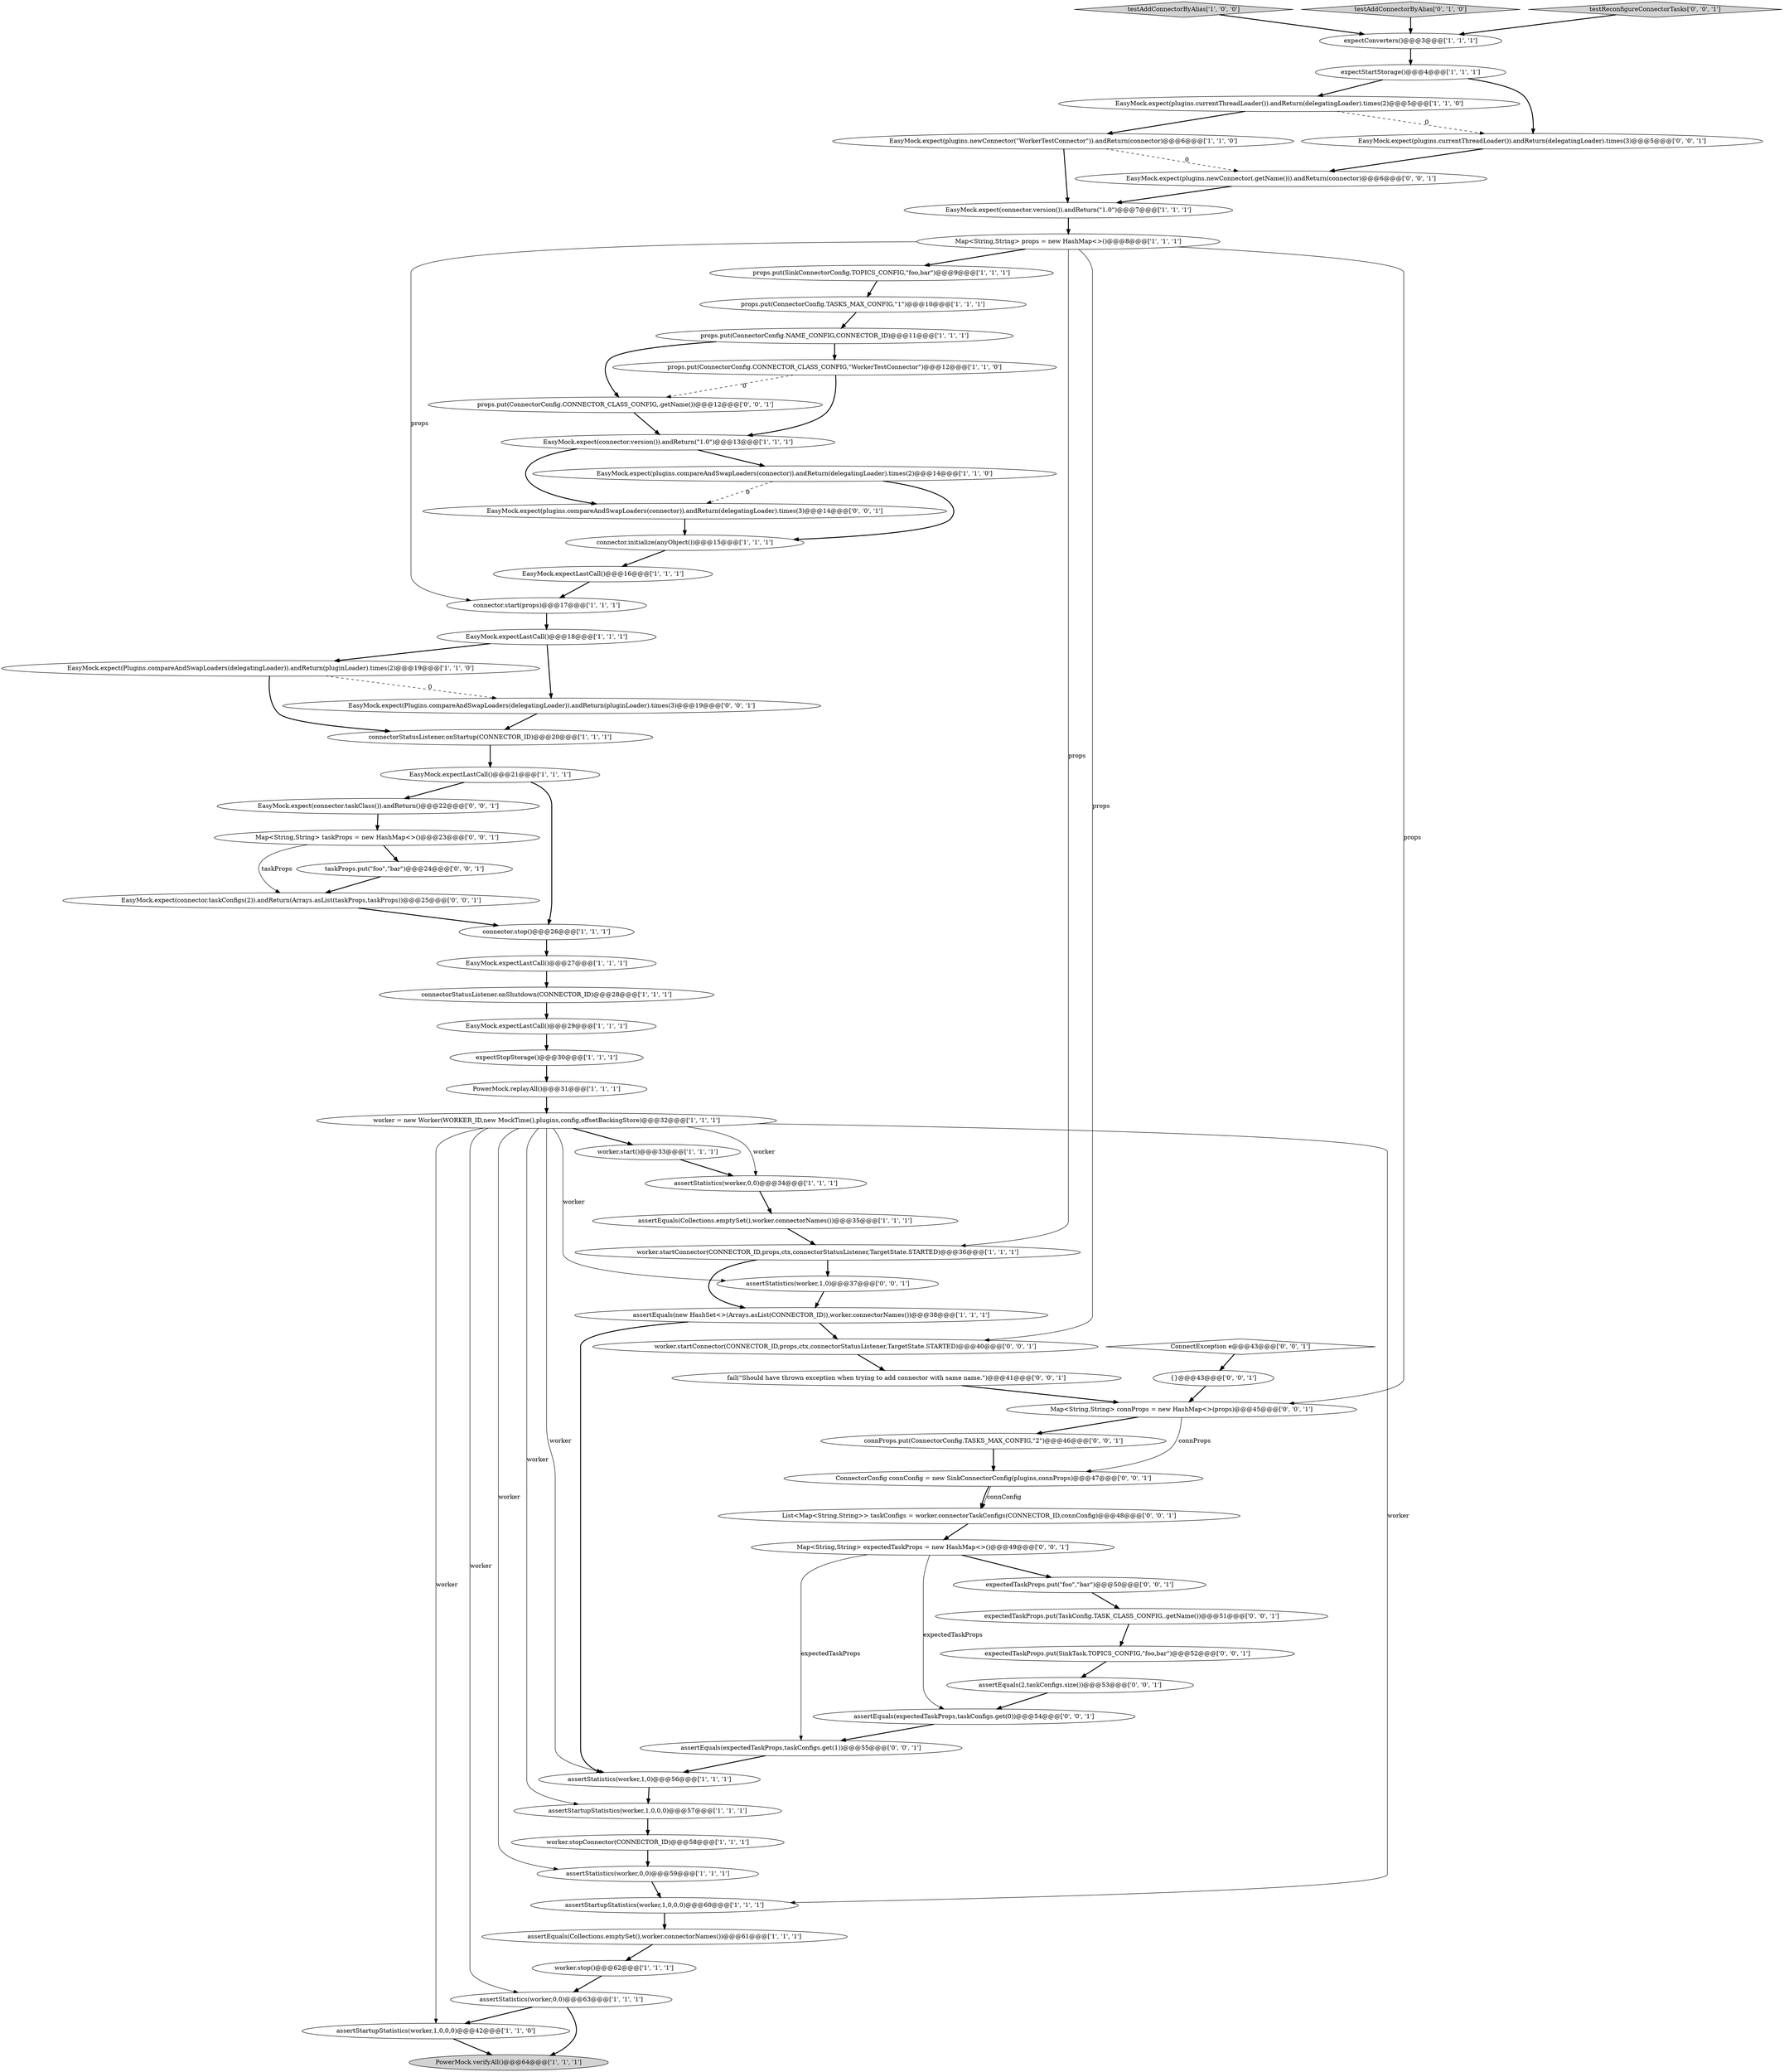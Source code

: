 digraph {
34 [style = filled, label = "assertEquals(Collections.emptySet(),worker.connectorNames())@@@61@@@['1', '1', '1']", fillcolor = white, shape = ellipse image = "AAA0AAABBB1BBB"];
67 [style = filled, label = "Map<String,String> taskProps = new HashMap<>()@@@23@@@['0', '0', '1']", fillcolor = white, shape = ellipse image = "AAA0AAABBB3BBB"];
21 [style = filled, label = "assertStartupStatistics(worker,1,0,0,0)@@@60@@@['1', '1', '1']", fillcolor = white, shape = ellipse image = "AAA0AAABBB1BBB"];
13 [style = filled, label = "assertEquals(Collections.emptySet(),worker.connectorNames())@@@35@@@['1', '1', '1']", fillcolor = white, shape = ellipse image = "AAA0AAABBB1BBB"];
1 [style = filled, label = "EasyMock.expect(connector.version()).andReturn(\"1.0\")@@@13@@@['1', '1', '1']", fillcolor = white, shape = ellipse image = "AAA0AAABBB1BBB"];
24 [style = filled, label = "props.put(ConnectorConfig.CONNECTOR_CLASS_CONFIG,\"WorkerTestConnector\")@@@12@@@['1', '1', '0']", fillcolor = white, shape = ellipse image = "AAA0AAABBB1BBB"];
36 [style = filled, label = "props.put(ConnectorConfig.NAME_CONFIG,CONNECTOR_ID)@@@11@@@['1', '1', '1']", fillcolor = white, shape = ellipse image = "AAA0AAABBB1BBB"];
39 [style = filled, label = "assertStartupStatistics(worker,1,0,0,0)@@@57@@@['1', '1', '1']", fillcolor = white, shape = ellipse image = "AAA0AAABBB1BBB"];
64 [style = filled, label = "EasyMock.expect(Plugins.compareAndSwapLoaders(delegatingLoader)).andReturn(pluginLoader).times(3)@@@19@@@['0', '0', '1']", fillcolor = white, shape = ellipse image = "AAA0AAABBB3BBB"];
65 [style = filled, label = "ConnectException e@@@43@@@['0', '0', '1']", fillcolor = white, shape = diamond image = "AAA0AAABBB3BBB"];
51 [style = filled, label = "connProps.put(ConnectorConfig.TASKS_MAX_CONFIG,\"2\")@@@46@@@['0', '0', '1']", fillcolor = white, shape = ellipse image = "AAA0AAABBB3BBB"];
62 [style = filled, label = "worker.startConnector(CONNECTOR_ID,props,ctx,connectorStatusListener,TargetState.STARTED)@@@40@@@['0', '0', '1']", fillcolor = white, shape = ellipse image = "AAA0AAABBB3BBB"];
32 [style = filled, label = "connector.stop()@@@26@@@['1', '1', '1']", fillcolor = white, shape = ellipse image = "AAA0AAABBB1BBB"];
33 [style = filled, label = "EasyMock.expect(plugins.compareAndSwapLoaders(connector)).andReturn(delegatingLoader).times(2)@@@14@@@['1', '1', '0']", fillcolor = white, shape = ellipse image = "AAA0AAABBB1BBB"];
35 [style = filled, label = "connectorStatusListener.onShutdown(CONNECTOR_ID)@@@28@@@['1', '1', '1']", fillcolor = white, shape = ellipse image = "AAA0AAABBB1BBB"];
0 [style = filled, label = "EasyMock.expectLastCall()@@@27@@@['1', '1', '1']", fillcolor = white, shape = ellipse image = "AAA0AAABBB1BBB"];
19 [style = filled, label = "EasyMock.expect(Plugins.compareAndSwapLoaders(delegatingLoader)).andReturn(pluginLoader).times(2)@@@19@@@['1', '1', '0']", fillcolor = white, shape = ellipse image = "AAA0AAABBB1BBB"];
37 [style = filled, label = "connector.initialize(anyObject())@@@15@@@['1', '1', '1']", fillcolor = white, shape = ellipse image = "AAA0AAABBB1BBB"];
57 [style = filled, label = "expectedTaskProps.put(\"foo\",\"bar\")@@@50@@@['0', '0', '1']", fillcolor = white, shape = ellipse image = "AAA0AAABBB3BBB"];
31 [style = filled, label = "props.put(ConnectorConfig.TASKS_MAX_CONFIG,\"1\")@@@10@@@['1', '1', '1']", fillcolor = white, shape = ellipse image = "AAA0AAABBB1BBB"];
22 [style = filled, label = "PowerMock.verifyAll()@@@64@@@['1', '1', '1']", fillcolor = lightgray, shape = ellipse image = "AAA0AAABBB1BBB"];
15 [style = filled, label = "worker.stop()@@@62@@@['1', '1', '1']", fillcolor = white, shape = ellipse image = "AAA0AAABBB1BBB"];
50 [style = filled, label = "ConnectorConfig connConfig = new SinkConnectorConfig(plugins,connProps)@@@47@@@['0', '0', '1']", fillcolor = white, shape = ellipse image = "AAA0AAABBB3BBB"];
48 [style = filled, label = "EasyMock.expect(plugins.newConnector(.getName())).andReturn(connector)@@@6@@@['0', '0', '1']", fillcolor = white, shape = ellipse image = "AAA0AAABBB3BBB"];
26 [style = filled, label = "props.put(SinkConnectorConfig.TOPICS_CONFIG,\"foo,bar\")@@@9@@@['1', '1', '1']", fillcolor = white, shape = ellipse image = "AAA0AAABBB1BBB"];
45 [style = filled, label = "Map<String,String> expectedTaskProps = new HashMap<>()@@@49@@@['0', '0', '1']", fillcolor = white, shape = ellipse image = "AAA0AAABBB3BBB"];
41 [style = filled, label = "assertStatistics(worker,0,0)@@@63@@@['1', '1', '1']", fillcolor = white, shape = ellipse image = "AAA0AAABBB1BBB"];
49 [style = filled, label = "fail(\"Should have thrown exception when trying to add connector with same name.\")@@@41@@@['0', '0', '1']", fillcolor = white, shape = ellipse image = "AAA0AAABBB3BBB"];
55 [style = filled, label = "EasyMock.expect(connector.taskConfigs(2)).andReturn(Arrays.asList(taskProps,taskProps))@@@25@@@['0', '0', '1']", fillcolor = white, shape = ellipse image = "AAA0AAABBB3BBB"];
28 [style = filled, label = "EasyMock.expectLastCall()@@@16@@@['1', '1', '1']", fillcolor = white, shape = ellipse image = "AAA0AAABBB1BBB"];
11 [style = filled, label = "assertStatistics(worker,0,0)@@@34@@@['1', '1', '1']", fillcolor = white, shape = ellipse image = "AAA0AAABBB1BBB"];
29 [style = filled, label = "EasyMock.expect(plugins.newConnector(\"WorkerTestConnector\")).andReturn(connector)@@@6@@@['1', '1', '0']", fillcolor = white, shape = ellipse image = "AAA0AAABBB1BBB"];
61 [style = filled, label = "assertEquals(2,taskConfigs.size())@@@53@@@['0', '0', '1']", fillcolor = white, shape = ellipse image = "AAA0AAABBB3BBB"];
16 [style = filled, label = "EasyMock.expectLastCall()@@@18@@@['1', '1', '1']", fillcolor = white, shape = ellipse image = "AAA0AAABBB1BBB"];
6 [style = filled, label = "assertStatistics(worker,1,0)@@@56@@@['1', '1', '1']", fillcolor = white, shape = ellipse image = "AAA0AAABBB1BBB"];
40 [style = filled, label = "testAddConnectorByAlias['1', '0', '0']", fillcolor = lightgray, shape = diamond image = "AAA0AAABBB1BBB"];
42 [style = filled, label = "testAddConnectorByAlias['0', '1', '0']", fillcolor = lightgray, shape = diamond image = "AAA0AAABBB2BBB"];
5 [style = filled, label = "EasyMock.expect(plugins.currentThreadLoader()).andReturn(delegatingLoader).times(2)@@@5@@@['1', '1', '0']", fillcolor = white, shape = ellipse image = "AAA0AAABBB1BBB"];
12 [style = filled, label = "Map<String,String> props = new HashMap<>()@@@8@@@['1', '1', '1']", fillcolor = white, shape = ellipse image = "AAA0AAABBB1BBB"];
9 [style = filled, label = "assertStartupStatistics(worker,1,0,0,0)@@@42@@@['1', '1', '0']", fillcolor = white, shape = ellipse image = "AAA0AAABBB1BBB"];
47 [style = filled, label = "EasyMock.expect(connector.taskClass()).andReturn()@@@22@@@['0', '0', '1']", fillcolor = white, shape = ellipse image = "AAA0AAABBB3BBB"];
17 [style = filled, label = "worker.start()@@@33@@@['1', '1', '1']", fillcolor = white, shape = ellipse image = "AAA0AAABBB1BBB"];
53 [style = filled, label = "EasyMock.expect(plugins.currentThreadLoader()).andReturn(delegatingLoader).times(3)@@@5@@@['0', '0', '1']", fillcolor = white, shape = ellipse image = "AAA0AAABBB3BBB"];
56 [style = filled, label = "EasyMock.expect(plugins.compareAndSwapLoaders(connector)).andReturn(delegatingLoader).times(3)@@@14@@@['0', '0', '1']", fillcolor = white, shape = ellipse image = "AAA0AAABBB3BBB"];
20 [style = filled, label = "worker.startConnector(CONNECTOR_ID,props,ctx,connectorStatusListener,TargetState.STARTED)@@@36@@@['1', '1', '1']", fillcolor = white, shape = ellipse image = "AAA0AAABBB1BBB"];
2 [style = filled, label = "worker = new Worker(WORKER_ID,new MockTime(),plugins,config,offsetBackingStore)@@@32@@@['1', '1', '1']", fillcolor = white, shape = ellipse image = "AAA0AAABBB1BBB"];
10 [style = filled, label = "EasyMock.expect(connector.version()).andReturn(\"1.0\")@@@7@@@['1', '1', '1']", fillcolor = white, shape = ellipse image = "AAA0AAABBB1BBB"];
52 [style = filled, label = "assertEquals(expectedTaskProps,taskConfigs.get(0))@@@54@@@['0', '0', '1']", fillcolor = white, shape = ellipse image = "AAA0AAABBB3BBB"];
8 [style = filled, label = "worker.stopConnector(CONNECTOR_ID)@@@58@@@['1', '1', '1']", fillcolor = white, shape = ellipse image = "AAA0AAABBB1BBB"];
66 [style = filled, label = "Map<String,String> connProps = new HashMap<>(props)@@@45@@@['0', '0', '1']", fillcolor = white, shape = ellipse image = "AAA0AAABBB3BBB"];
23 [style = filled, label = "connector.start(props)@@@17@@@['1', '1', '1']", fillcolor = white, shape = ellipse image = "AAA0AAABBB1BBB"];
38 [style = filled, label = "connectorStatusListener.onStartup(CONNECTOR_ID)@@@20@@@['1', '1', '1']", fillcolor = white, shape = ellipse image = "AAA0AAABBB1BBB"];
4 [style = filled, label = "expectStopStorage()@@@30@@@['1', '1', '1']", fillcolor = white, shape = ellipse image = "AAA0AAABBB1BBB"];
7 [style = filled, label = "PowerMock.replayAll()@@@31@@@['1', '1', '1']", fillcolor = white, shape = ellipse image = "AAA0AAABBB1BBB"];
43 [style = filled, label = "props.put(ConnectorConfig.CONNECTOR_CLASS_CONFIG,.getName())@@@12@@@['0', '0', '1']", fillcolor = white, shape = ellipse image = "AAA0AAABBB3BBB"];
25 [style = filled, label = "EasyMock.expectLastCall()@@@29@@@['1', '1', '1']", fillcolor = white, shape = ellipse image = "AAA0AAABBB1BBB"];
27 [style = filled, label = "expectStartStorage()@@@4@@@['1', '1', '1']", fillcolor = white, shape = ellipse image = "AAA0AAABBB1BBB"];
58 [style = filled, label = "taskProps.put(\"foo\",\"bar\")@@@24@@@['0', '0', '1']", fillcolor = white, shape = ellipse image = "AAA0AAABBB3BBB"];
18 [style = filled, label = "expectConverters()@@@3@@@['1', '1', '1']", fillcolor = white, shape = ellipse image = "AAA0AAABBB1BBB"];
68 [style = filled, label = "assertEquals(expectedTaskProps,taskConfigs.get(1))@@@55@@@['0', '0', '1']", fillcolor = white, shape = ellipse image = "AAA0AAABBB3BBB"];
54 [style = filled, label = "testReconfigureConnectorTasks['0', '0', '1']", fillcolor = lightgray, shape = diamond image = "AAA0AAABBB3BBB"];
59 [style = filled, label = "assertStatistics(worker,1,0)@@@37@@@['0', '0', '1']", fillcolor = white, shape = ellipse image = "AAA0AAABBB3BBB"];
3 [style = filled, label = "assertEquals(new HashSet<>(Arrays.asList(CONNECTOR_ID)),worker.connectorNames())@@@38@@@['1', '1', '1']", fillcolor = white, shape = ellipse image = "AAA0AAABBB1BBB"];
46 [style = filled, label = "{}@@@43@@@['0', '0', '1']", fillcolor = white, shape = ellipse image = "AAA0AAABBB3BBB"];
60 [style = filled, label = "List<Map<String,String>> taskConfigs = worker.connectorTaskConfigs(CONNECTOR_ID,connConfig)@@@48@@@['0', '0', '1']", fillcolor = white, shape = ellipse image = "AAA0AAABBB3BBB"];
44 [style = filled, label = "expectedTaskProps.put(TaskConfig.TASK_CLASS_CONFIG,.getName())@@@51@@@['0', '0', '1']", fillcolor = white, shape = ellipse image = "AAA0AAABBB3BBB"];
30 [style = filled, label = "assertStatistics(worker,0,0)@@@59@@@['1', '1', '1']", fillcolor = white, shape = ellipse image = "AAA0AAABBB1BBB"];
63 [style = filled, label = "expectedTaskProps.put(SinkTask.TOPICS_CONFIG,\"foo,bar\")@@@52@@@['0', '0', '1']", fillcolor = white, shape = ellipse image = "AAA0AAABBB3BBB"];
14 [style = filled, label = "EasyMock.expectLastCall()@@@21@@@['1', '1', '1']", fillcolor = white, shape = ellipse image = "AAA0AAABBB1BBB"];
8->30 [style = bold, label=""];
37->28 [style = bold, label=""];
44->63 [style = bold, label=""];
45->68 [style = solid, label="expectedTaskProps"];
32->0 [style = bold, label=""];
2->9 [style = solid, label="worker"];
34->15 [style = bold, label=""];
41->9 [style = bold, label=""];
16->64 [style = bold, label=""];
3->62 [style = bold, label=""];
19->64 [style = dashed, label="0"];
45->57 [style = bold, label=""];
52->68 [style = bold, label=""];
1->33 [style = bold, label=""];
36->24 [style = bold, label=""];
51->50 [style = bold, label=""];
46->66 [style = bold, label=""];
24->43 [style = dashed, label="0"];
10->12 [style = bold, label=""];
43->1 [style = bold, label=""];
11->13 [style = bold, label=""];
2->41 [style = solid, label="worker"];
48->10 [style = bold, label=""];
15->41 [style = bold, label=""];
62->49 [style = bold, label=""];
41->22 [style = bold, label=""];
27->5 [style = bold, label=""];
67->58 [style = bold, label=""];
53->48 [style = bold, label=""];
5->29 [style = bold, label=""];
27->53 [style = bold, label=""];
61->52 [style = bold, label=""];
39->8 [style = bold, label=""];
20->3 [style = bold, label=""];
16->19 [style = bold, label=""];
45->52 [style = solid, label="expectedTaskProps"];
64->38 [style = bold, label=""];
7->2 [style = bold, label=""];
2->21 [style = solid, label="worker"];
66->51 [style = bold, label=""];
33->56 [style = dashed, label="0"];
1->56 [style = bold, label=""];
12->66 [style = solid, label="props"];
55->32 [style = bold, label=""];
68->6 [style = bold, label=""];
19->38 [style = bold, label=""];
6->39 [style = bold, label=""];
65->46 [style = bold, label=""];
2->39 [style = solid, label="worker"];
2->11 [style = solid, label="worker"];
2->17 [style = bold, label=""];
9->22 [style = bold, label=""];
36->43 [style = bold, label=""];
12->23 [style = solid, label="props"];
21->34 [style = bold, label=""];
56->37 [style = bold, label=""];
31->36 [style = bold, label=""];
3->6 [style = bold, label=""];
4->7 [style = bold, label=""];
29->48 [style = dashed, label="0"];
35->25 [style = bold, label=""];
26->31 [style = bold, label=""];
30->21 [style = bold, label=""];
12->62 [style = solid, label="props"];
50->60 [style = bold, label=""];
28->23 [style = bold, label=""];
14->47 [style = bold, label=""];
29->10 [style = bold, label=""];
50->60 [style = solid, label="connConfig"];
63->61 [style = bold, label=""];
24->1 [style = bold, label=""];
33->37 [style = bold, label=""];
14->32 [style = bold, label=""];
59->3 [style = bold, label=""];
66->50 [style = solid, label="connProps"];
42->18 [style = bold, label=""];
23->16 [style = bold, label=""];
25->4 [style = bold, label=""];
40->18 [style = bold, label=""];
12->26 [style = bold, label=""];
58->55 [style = bold, label=""];
17->11 [style = bold, label=""];
5->53 [style = dashed, label="0"];
38->14 [style = bold, label=""];
60->45 [style = bold, label=""];
49->66 [style = bold, label=""];
54->18 [style = bold, label=""];
67->55 [style = solid, label="taskProps"];
18->27 [style = bold, label=""];
2->30 [style = solid, label="worker"];
20->59 [style = bold, label=""];
0->35 [style = bold, label=""];
47->67 [style = bold, label=""];
12->20 [style = solid, label="props"];
57->44 [style = bold, label=""];
2->59 [style = solid, label="worker"];
13->20 [style = bold, label=""];
2->6 [style = solid, label="worker"];
}
